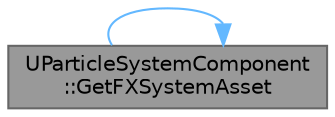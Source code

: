 digraph "UParticleSystemComponent::GetFXSystemAsset"
{
 // INTERACTIVE_SVG=YES
 // LATEX_PDF_SIZE
  bgcolor="transparent";
  edge [fontname=Helvetica,fontsize=10,labelfontname=Helvetica,labelfontsize=10];
  node [fontname=Helvetica,fontsize=10,shape=box,height=0.2,width=0.4];
  rankdir="LR";
  Node1 [id="Node000001",label="UParticleSystemComponent\l::GetFXSystemAsset",height=0.2,width=0.4,color="gray40", fillcolor="grey60", style="filled", fontcolor="black",tooltip="Get the referenced FXSystem asset."];
  Node1 -> Node1 [id="edge1_Node000001_Node000001",color="steelblue1",style="solid",tooltip=" "];
}

